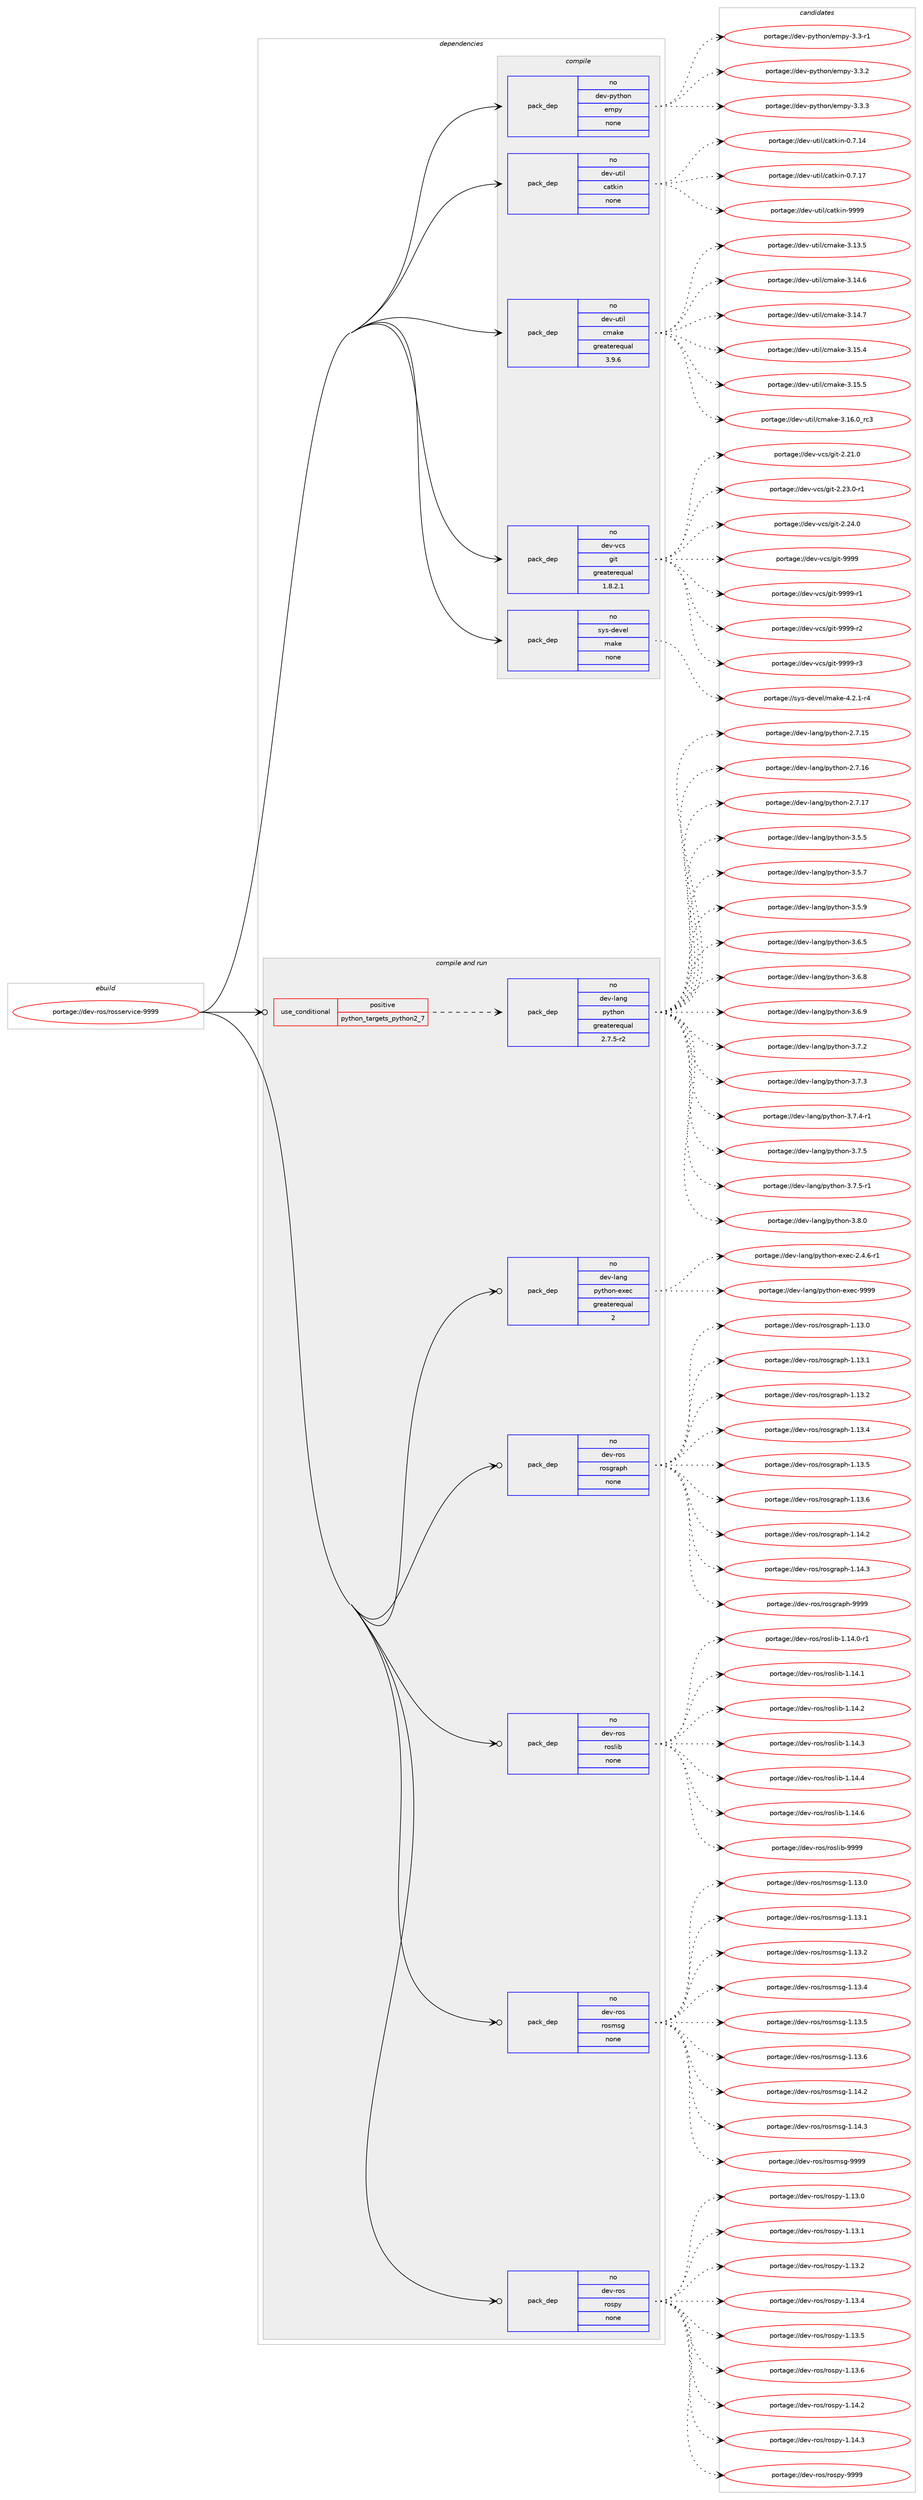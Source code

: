 digraph prolog {

# *************
# Graph options
# *************

newrank=true;
concentrate=true;
compound=true;
graph [rankdir=LR,fontname=Helvetica,fontsize=10,ranksep=1.5];#, ranksep=2.5, nodesep=0.2];
edge  [arrowhead=vee];
node  [fontname=Helvetica,fontsize=10];

# **********
# The ebuild
# **********

subgraph cluster_leftcol {
color=gray;
rank=same;
label=<<i>ebuild</i>>;
id [label="portage://dev-ros/rosservice-9999", color=red, width=4, href="../dev-ros/rosservice-9999.svg"];
}

# ****************
# The dependencies
# ****************

subgraph cluster_midcol {
color=gray;
label=<<i>dependencies</i>>;
subgraph cluster_compile {
fillcolor="#eeeeee";
style=filled;
label=<<i>compile</i>>;
subgraph pack151502 {
dependency199377 [label=<<TABLE BORDER="0" CELLBORDER="1" CELLSPACING="0" CELLPADDING="4" WIDTH="220"><TR><TD ROWSPAN="6" CELLPADDING="30">pack_dep</TD></TR><TR><TD WIDTH="110">no</TD></TR><TR><TD>dev-python</TD></TR><TR><TD>empy</TD></TR><TR><TD>none</TD></TR><TR><TD></TD></TR></TABLE>>, shape=none, color=blue];
}
id:e -> dependency199377:w [weight=20,style="solid",arrowhead="vee"];
subgraph pack151503 {
dependency199378 [label=<<TABLE BORDER="0" CELLBORDER="1" CELLSPACING="0" CELLPADDING="4" WIDTH="220"><TR><TD ROWSPAN="6" CELLPADDING="30">pack_dep</TD></TR><TR><TD WIDTH="110">no</TD></TR><TR><TD>dev-util</TD></TR><TR><TD>catkin</TD></TR><TR><TD>none</TD></TR><TR><TD></TD></TR></TABLE>>, shape=none, color=blue];
}
id:e -> dependency199378:w [weight=20,style="solid",arrowhead="vee"];
subgraph pack151504 {
dependency199379 [label=<<TABLE BORDER="0" CELLBORDER="1" CELLSPACING="0" CELLPADDING="4" WIDTH="220"><TR><TD ROWSPAN="6" CELLPADDING="30">pack_dep</TD></TR><TR><TD WIDTH="110">no</TD></TR><TR><TD>dev-util</TD></TR><TR><TD>cmake</TD></TR><TR><TD>greaterequal</TD></TR><TR><TD>3.9.6</TD></TR></TABLE>>, shape=none, color=blue];
}
id:e -> dependency199379:w [weight=20,style="solid",arrowhead="vee"];
subgraph pack151505 {
dependency199380 [label=<<TABLE BORDER="0" CELLBORDER="1" CELLSPACING="0" CELLPADDING="4" WIDTH="220"><TR><TD ROWSPAN="6" CELLPADDING="30">pack_dep</TD></TR><TR><TD WIDTH="110">no</TD></TR><TR><TD>dev-vcs</TD></TR><TR><TD>git</TD></TR><TR><TD>greaterequal</TD></TR><TR><TD>1.8.2.1</TD></TR></TABLE>>, shape=none, color=blue];
}
id:e -> dependency199380:w [weight=20,style="solid",arrowhead="vee"];
subgraph pack151506 {
dependency199381 [label=<<TABLE BORDER="0" CELLBORDER="1" CELLSPACING="0" CELLPADDING="4" WIDTH="220"><TR><TD ROWSPAN="6" CELLPADDING="30">pack_dep</TD></TR><TR><TD WIDTH="110">no</TD></TR><TR><TD>sys-devel</TD></TR><TR><TD>make</TD></TR><TR><TD>none</TD></TR><TR><TD></TD></TR></TABLE>>, shape=none, color=blue];
}
id:e -> dependency199381:w [weight=20,style="solid",arrowhead="vee"];
}
subgraph cluster_compileandrun {
fillcolor="#eeeeee";
style=filled;
label=<<i>compile and run</i>>;
subgraph cond44447 {
dependency199382 [label=<<TABLE BORDER="0" CELLBORDER="1" CELLSPACING="0" CELLPADDING="4"><TR><TD ROWSPAN="3" CELLPADDING="10">use_conditional</TD></TR><TR><TD>positive</TD></TR><TR><TD>python_targets_python2_7</TD></TR></TABLE>>, shape=none, color=red];
subgraph pack151507 {
dependency199383 [label=<<TABLE BORDER="0" CELLBORDER="1" CELLSPACING="0" CELLPADDING="4" WIDTH="220"><TR><TD ROWSPAN="6" CELLPADDING="30">pack_dep</TD></TR><TR><TD WIDTH="110">no</TD></TR><TR><TD>dev-lang</TD></TR><TR><TD>python</TD></TR><TR><TD>greaterequal</TD></TR><TR><TD>2.7.5-r2</TD></TR></TABLE>>, shape=none, color=blue];
}
dependency199382:e -> dependency199383:w [weight=20,style="dashed",arrowhead="vee"];
}
id:e -> dependency199382:w [weight=20,style="solid",arrowhead="odotvee"];
subgraph pack151508 {
dependency199384 [label=<<TABLE BORDER="0" CELLBORDER="1" CELLSPACING="0" CELLPADDING="4" WIDTH="220"><TR><TD ROWSPAN="6" CELLPADDING="30">pack_dep</TD></TR><TR><TD WIDTH="110">no</TD></TR><TR><TD>dev-lang</TD></TR><TR><TD>python-exec</TD></TR><TR><TD>greaterequal</TD></TR><TR><TD>2</TD></TR></TABLE>>, shape=none, color=blue];
}
id:e -> dependency199384:w [weight=20,style="solid",arrowhead="odotvee"];
subgraph pack151509 {
dependency199385 [label=<<TABLE BORDER="0" CELLBORDER="1" CELLSPACING="0" CELLPADDING="4" WIDTH="220"><TR><TD ROWSPAN="6" CELLPADDING="30">pack_dep</TD></TR><TR><TD WIDTH="110">no</TD></TR><TR><TD>dev-ros</TD></TR><TR><TD>rosgraph</TD></TR><TR><TD>none</TD></TR><TR><TD></TD></TR></TABLE>>, shape=none, color=blue];
}
id:e -> dependency199385:w [weight=20,style="solid",arrowhead="odotvee"];
subgraph pack151510 {
dependency199386 [label=<<TABLE BORDER="0" CELLBORDER="1" CELLSPACING="0" CELLPADDING="4" WIDTH="220"><TR><TD ROWSPAN="6" CELLPADDING="30">pack_dep</TD></TR><TR><TD WIDTH="110">no</TD></TR><TR><TD>dev-ros</TD></TR><TR><TD>roslib</TD></TR><TR><TD>none</TD></TR><TR><TD></TD></TR></TABLE>>, shape=none, color=blue];
}
id:e -> dependency199386:w [weight=20,style="solid",arrowhead="odotvee"];
subgraph pack151511 {
dependency199387 [label=<<TABLE BORDER="0" CELLBORDER="1" CELLSPACING="0" CELLPADDING="4" WIDTH="220"><TR><TD ROWSPAN="6" CELLPADDING="30">pack_dep</TD></TR><TR><TD WIDTH="110">no</TD></TR><TR><TD>dev-ros</TD></TR><TR><TD>rosmsg</TD></TR><TR><TD>none</TD></TR><TR><TD></TD></TR></TABLE>>, shape=none, color=blue];
}
id:e -> dependency199387:w [weight=20,style="solid",arrowhead="odotvee"];
subgraph pack151512 {
dependency199388 [label=<<TABLE BORDER="0" CELLBORDER="1" CELLSPACING="0" CELLPADDING="4" WIDTH="220"><TR><TD ROWSPAN="6" CELLPADDING="30">pack_dep</TD></TR><TR><TD WIDTH="110">no</TD></TR><TR><TD>dev-ros</TD></TR><TR><TD>rospy</TD></TR><TR><TD>none</TD></TR><TR><TD></TD></TR></TABLE>>, shape=none, color=blue];
}
id:e -> dependency199388:w [weight=20,style="solid",arrowhead="odotvee"];
}
subgraph cluster_run {
fillcolor="#eeeeee";
style=filled;
label=<<i>run</i>>;
}
}

# **************
# The candidates
# **************

subgraph cluster_choices {
rank=same;
color=gray;
label=<<i>candidates</i>>;

subgraph choice151502 {
color=black;
nodesep=1;
choiceportage1001011184511212111610411111047101109112121455146514511449 [label="portage://dev-python/empy-3.3-r1", color=red, width=4,href="../dev-python/empy-3.3-r1.svg"];
choiceportage1001011184511212111610411111047101109112121455146514650 [label="portage://dev-python/empy-3.3.2", color=red, width=4,href="../dev-python/empy-3.3.2.svg"];
choiceportage1001011184511212111610411111047101109112121455146514651 [label="portage://dev-python/empy-3.3.3", color=red, width=4,href="../dev-python/empy-3.3.3.svg"];
dependency199377:e -> choiceportage1001011184511212111610411111047101109112121455146514511449:w [style=dotted,weight="100"];
dependency199377:e -> choiceportage1001011184511212111610411111047101109112121455146514650:w [style=dotted,weight="100"];
dependency199377:e -> choiceportage1001011184511212111610411111047101109112121455146514651:w [style=dotted,weight="100"];
}
subgraph choice151503 {
color=black;
nodesep=1;
choiceportage1001011184511711610510847999711610710511045484655464952 [label="portage://dev-util/catkin-0.7.14", color=red, width=4,href="../dev-util/catkin-0.7.14.svg"];
choiceportage1001011184511711610510847999711610710511045484655464955 [label="portage://dev-util/catkin-0.7.17", color=red, width=4,href="../dev-util/catkin-0.7.17.svg"];
choiceportage100101118451171161051084799971161071051104557575757 [label="portage://dev-util/catkin-9999", color=red, width=4,href="../dev-util/catkin-9999.svg"];
dependency199378:e -> choiceportage1001011184511711610510847999711610710511045484655464952:w [style=dotted,weight="100"];
dependency199378:e -> choiceportage1001011184511711610510847999711610710511045484655464955:w [style=dotted,weight="100"];
dependency199378:e -> choiceportage100101118451171161051084799971161071051104557575757:w [style=dotted,weight="100"];
}
subgraph choice151504 {
color=black;
nodesep=1;
choiceportage1001011184511711610510847991099710710145514649514653 [label="portage://dev-util/cmake-3.13.5", color=red, width=4,href="../dev-util/cmake-3.13.5.svg"];
choiceportage1001011184511711610510847991099710710145514649524654 [label="portage://dev-util/cmake-3.14.6", color=red, width=4,href="../dev-util/cmake-3.14.6.svg"];
choiceportage1001011184511711610510847991099710710145514649524655 [label="portage://dev-util/cmake-3.14.7", color=red, width=4,href="../dev-util/cmake-3.14.7.svg"];
choiceportage1001011184511711610510847991099710710145514649534652 [label="portage://dev-util/cmake-3.15.4", color=red, width=4,href="../dev-util/cmake-3.15.4.svg"];
choiceportage1001011184511711610510847991099710710145514649534653 [label="portage://dev-util/cmake-3.15.5", color=red, width=4,href="../dev-util/cmake-3.15.5.svg"];
choiceportage1001011184511711610510847991099710710145514649544648951149951 [label="portage://dev-util/cmake-3.16.0_rc3", color=red, width=4,href="../dev-util/cmake-3.16.0_rc3.svg"];
dependency199379:e -> choiceportage1001011184511711610510847991099710710145514649514653:w [style=dotted,weight="100"];
dependency199379:e -> choiceportage1001011184511711610510847991099710710145514649524654:w [style=dotted,weight="100"];
dependency199379:e -> choiceportage1001011184511711610510847991099710710145514649524655:w [style=dotted,weight="100"];
dependency199379:e -> choiceportage1001011184511711610510847991099710710145514649534652:w [style=dotted,weight="100"];
dependency199379:e -> choiceportage1001011184511711610510847991099710710145514649534653:w [style=dotted,weight="100"];
dependency199379:e -> choiceportage1001011184511711610510847991099710710145514649544648951149951:w [style=dotted,weight="100"];
}
subgraph choice151505 {
color=black;
nodesep=1;
choiceportage10010111845118991154710310511645504650494648 [label="portage://dev-vcs/git-2.21.0", color=red, width=4,href="../dev-vcs/git-2.21.0.svg"];
choiceportage100101118451189911547103105116455046505146484511449 [label="portage://dev-vcs/git-2.23.0-r1", color=red, width=4,href="../dev-vcs/git-2.23.0-r1.svg"];
choiceportage10010111845118991154710310511645504650524648 [label="portage://dev-vcs/git-2.24.0", color=red, width=4,href="../dev-vcs/git-2.24.0.svg"];
choiceportage1001011184511899115471031051164557575757 [label="portage://dev-vcs/git-9999", color=red, width=4,href="../dev-vcs/git-9999.svg"];
choiceportage10010111845118991154710310511645575757574511449 [label="portage://dev-vcs/git-9999-r1", color=red, width=4,href="../dev-vcs/git-9999-r1.svg"];
choiceportage10010111845118991154710310511645575757574511450 [label="portage://dev-vcs/git-9999-r2", color=red, width=4,href="../dev-vcs/git-9999-r2.svg"];
choiceportage10010111845118991154710310511645575757574511451 [label="portage://dev-vcs/git-9999-r3", color=red, width=4,href="../dev-vcs/git-9999-r3.svg"];
dependency199380:e -> choiceportage10010111845118991154710310511645504650494648:w [style=dotted,weight="100"];
dependency199380:e -> choiceportage100101118451189911547103105116455046505146484511449:w [style=dotted,weight="100"];
dependency199380:e -> choiceportage10010111845118991154710310511645504650524648:w [style=dotted,weight="100"];
dependency199380:e -> choiceportage1001011184511899115471031051164557575757:w [style=dotted,weight="100"];
dependency199380:e -> choiceportage10010111845118991154710310511645575757574511449:w [style=dotted,weight="100"];
dependency199380:e -> choiceportage10010111845118991154710310511645575757574511450:w [style=dotted,weight="100"];
dependency199380:e -> choiceportage10010111845118991154710310511645575757574511451:w [style=dotted,weight="100"];
}
subgraph choice151506 {
color=black;
nodesep=1;
choiceportage1151211154510010111810110847109971071014552465046494511452 [label="portage://sys-devel/make-4.2.1-r4", color=red, width=4,href="../sys-devel/make-4.2.1-r4.svg"];
dependency199381:e -> choiceportage1151211154510010111810110847109971071014552465046494511452:w [style=dotted,weight="100"];
}
subgraph choice151507 {
color=black;
nodesep=1;
choiceportage10010111845108971101034711212111610411111045504655464953 [label="portage://dev-lang/python-2.7.15", color=red, width=4,href="../dev-lang/python-2.7.15.svg"];
choiceportage10010111845108971101034711212111610411111045504655464954 [label="portage://dev-lang/python-2.7.16", color=red, width=4,href="../dev-lang/python-2.7.16.svg"];
choiceportage10010111845108971101034711212111610411111045504655464955 [label="portage://dev-lang/python-2.7.17", color=red, width=4,href="../dev-lang/python-2.7.17.svg"];
choiceportage100101118451089711010347112121116104111110455146534653 [label="portage://dev-lang/python-3.5.5", color=red, width=4,href="../dev-lang/python-3.5.5.svg"];
choiceportage100101118451089711010347112121116104111110455146534655 [label="portage://dev-lang/python-3.5.7", color=red, width=4,href="../dev-lang/python-3.5.7.svg"];
choiceportage100101118451089711010347112121116104111110455146534657 [label="portage://dev-lang/python-3.5.9", color=red, width=4,href="../dev-lang/python-3.5.9.svg"];
choiceportage100101118451089711010347112121116104111110455146544653 [label="portage://dev-lang/python-3.6.5", color=red, width=4,href="../dev-lang/python-3.6.5.svg"];
choiceportage100101118451089711010347112121116104111110455146544656 [label="portage://dev-lang/python-3.6.8", color=red, width=4,href="../dev-lang/python-3.6.8.svg"];
choiceportage100101118451089711010347112121116104111110455146544657 [label="portage://dev-lang/python-3.6.9", color=red, width=4,href="../dev-lang/python-3.6.9.svg"];
choiceportage100101118451089711010347112121116104111110455146554650 [label="portage://dev-lang/python-3.7.2", color=red, width=4,href="../dev-lang/python-3.7.2.svg"];
choiceportage100101118451089711010347112121116104111110455146554651 [label="portage://dev-lang/python-3.7.3", color=red, width=4,href="../dev-lang/python-3.7.3.svg"];
choiceportage1001011184510897110103471121211161041111104551465546524511449 [label="portage://dev-lang/python-3.7.4-r1", color=red, width=4,href="../dev-lang/python-3.7.4-r1.svg"];
choiceportage100101118451089711010347112121116104111110455146554653 [label="portage://dev-lang/python-3.7.5", color=red, width=4,href="../dev-lang/python-3.7.5.svg"];
choiceportage1001011184510897110103471121211161041111104551465546534511449 [label="portage://dev-lang/python-3.7.5-r1", color=red, width=4,href="../dev-lang/python-3.7.5-r1.svg"];
choiceportage100101118451089711010347112121116104111110455146564648 [label="portage://dev-lang/python-3.8.0", color=red, width=4,href="../dev-lang/python-3.8.0.svg"];
dependency199383:e -> choiceportage10010111845108971101034711212111610411111045504655464953:w [style=dotted,weight="100"];
dependency199383:e -> choiceportage10010111845108971101034711212111610411111045504655464954:w [style=dotted,weight="100"];
dependency199383:e -> choiceportage10010111845108971101034711212111610411111045504655464955:w [style=dotted,weight="100"];
dependency199383:e -> choiceportage100101118451089711010347112121116104111110455146534653:w [style=dotted,weight="100"];
dependency199383:e -> choiceportage100101118451089711010347112121116104111110455146534655:w [style=dotted,weight="100"];
dependency199383:e -> choiceportage100101118451089711010347112121116104111110455146534657:w [style=dotted,weight="100"];
dependency199383:e -> choiceportage100101118451089711010347112121116104111110455146544653:w [style=dotted,weight="100"];
dependency199383:e -> choiceportage100101118451089711010347112121116104111110455146544656:w [style=dotted,weight="100"];
dependency199383:e -> choiceportage100101118451089711010347112121116104111110455146544657:w [style=dotted,weight="100"];
dependency199383:e -> choiceportage100101118451089711010347112121116104111110455146554650:w [style=dotted,weight="100"];
dependency199383:e -> choiceportage100101118451089711010347112121116104111110455146554651:w [style=dotted,weight="100"];
dependency199383:e -> choiceportage1001011184510897110103471121211161041111104551465546524511449:w [style=dotted,weight="100"];
dependency199383:e -> choiceportage100101118451089711010347112121116104111110455146554653:w [style=dotted,weight="100"];
dependency199383:e -> choiceportage1001011184510897110103471121211161041111104551465546534511449:w [style=dotted,weight="100"];
dependency199383:e -> choiceportage100101118451089711010347112121116104111110455146564648:w [style=dotted,weight="100"];
}
subgraph choice151508 {
color=black;
nodesep=1;
choiceportage10010111845108971101034711212111610411111045101120101994550465246544511449 [label="portage://dev-lang/python-exec-2.4.6-r1", color=red, width=4,href="../dev-lang/python-exec-2.4.6-r1.svg"];
choiceportage10010111845108971101034711212111610411111045101120101994557575757 [label="portage://dev-lang/python-exec-9999", color=red, width=4,href="../dev-lang/python-exec-9999.svg"];
dependency199384:e -> choiceportage10010111845108971101034711212111610411111045101120101994550465246544511449:w [style=dotted,weight="100"];
dependency199384:e -> choiceportage10010111845108971101034711212111610411111045101120101994557575757:w [style=dotted,weight="100"];
}
subgraph choice151509 {
color=black;
nodesep=1;
choiceportage10010111845114111115471141111151031149711210445494649514648 [label="portage://dev-ros/rosgraph-1.13.0", color=red, width=4,href="../dev-ros/rosgraph-1.13.0.svg"];
choiceportage10010111845114111115471141111151031149711210445494649514649 [label="portage://dev-ros/rosgraph-1.13.1", color=red, width=4,href="../dev-ros/rosgraph-1.13.1.svg"];
choiceportage10010111845114111115471141111151031149711210445494649514650 [label="portage://dev-ros/rosgraph-1.13.2", color=red, width=4,href="../dev-ros/rosgraph-1.13.2.svg"];
choiceportage10010111845114111115471141111151031149711210445494649514652 [label="portage://dev-ros/rosgraph-1.13.4", color=red, width=4,href="../dev-ros/rosgraph-1.13.4.svg"];
choiceportage10010111845114111115471141111151031149711210445494649514653 [label="portage://dev-ros/rosgraph-1.13.5", color=red, width=4,href="../dev-ros/rosgraph-1.13.5.svg"];
choiceportage10010111845114111115471141111151031149711210445494649514654 [label="portage://dev-ros/rosgraph-1.13.6", color=red, width=4,href="../dev-ros/rosgraph-1.13.6.svg"];
choiceportage10010111845114111115471141111151031149711210445494649524650 [label="portage://dev-ros/rosgraph-1.14.2", color=red, width=4,href="../dev-ros/rosgraph-1.14.2.svg"];
choiceportage10010111845114111115471141111151031149711210445494649524651 [label="portage://dev-ros/rosgraph-1.14.3", color=red, width=4,href="../dev-ros/rosgraph-1.14.3.svg"];
choiceportage1001011184511411111547114111115103114971121044557575757 [label="portage://dev-ros/rosgraph-9999", color=red, width=4,href="../dev-ros/rosgraph-9999.svg"];
dependency199385:e -> choiceportage10010111845114111115471141111151031149711210445494649514648:w [style=dotted,weight="100"];
dependency199385:e -> choiceportage10010111845114111115471141111151031149711210445494649514649:w [style=dotted,weight="100"];
dependency199385:e -> choiceportage10010111845114111115471141111151031149711210445494649514650:w [style=dotted,weight="100"];
dependency199385:e -> choiceportage10010111845114111115471141111151031149711210445494649514652:w [style=dotted,weight="100"];
dependency199385:e -> choiceportage10010111845114111115471141111151031149711210445494649514653:w [style=dotted,weight="100"];
dependency199385:e -> choiceportage10010111845114111115471141111151031149711210445494649514654:w [style=dotted,weight="100"];
dependency199385:e -> choiceportage10010111845114111115471141111151031149711210445494649524650:w [style=dotted,weight="100"];
dependency199385:e -> choiceportage10010111845114111115471141111151031149711210445494649524651:w [style=dotted,weight="100"];
dependency199385:e -> choiceportage1001011184511411111547114111115103114971121044557575757:w [style=dotted,weight="100"];
}
subgraph choice151510 {
color=black;
nodesep=1;
choiceportage100101118451141111154711411111510810598454946495246484511449 [label="portage://dev-ros/roslib-1.14.0-r1", color=red, width=4,href="../dev-ros/roslib-1.14.0-r1.svg"];
choiceportage10010111845114111115471141111151081059845494649524649 [label="portage://dev-ros/roslib-1.14.1", color=red, width=4,href="../dev-ros/roslib-1.14.1.svg"];
choiceportage10010111845114111115471141111151081059845494649524650 [label="portage://dev-ros/roslib-1.14.2", color=red, width=4,href="../dev-ros/roslib-1.14.2.svg"];
choiceportage10010111845114111115471141111151081059845494649524651 [label="portage://dev-ros/roslib-1.14.3", color=red, width=4,href="../dev-ros/roslib-1.14.3.svg"];
choiceportage10010111845114111115471141111151081059845494649524652 [label="portage://dev-ros/roslib-1.14.4", color=red, width=4,href="../dev-ros/roslib-1.14.4.svg"];
choiceportage10010111845114111115471141111151081059845494649524654 [label="portage://dev-ros/roslib-1.14.6", color=red, width=4,href="../dev-ros/roslib-1.14.6.svg"];
choiceportage1001011184511411111547114111115108105984557575757 [label="portage://dev-ros/roslib-9999", color=red, width=4,href="../dev-ros/roslib-9999.svg"];
dependency199386:e -> choiceportage100101118451141111154711411111510810598454946495246484511449:w [style=dotted,weight="100"];
dependency199386:e -> choiceportage10010111845114111115471141111151081059845494649524649:w [style=dotted,weight="100"];
dependency199386:e -> choiceportage10010111845114111115471141111151081059845494649524650:w [style=dotted,weight="100"];
dependency199386:e -> choiceportage10010111845114111115471141111151081059845494649524651:w [style=dotted,weight="100"];
dependency199386:e -> choiceportage10010111845114111115471141111151081059845494649524652:w [style=dotted,weight="100"];
dependency199386:e -> choiceportage10010111845114111115471141111151081059845494649524654:w [style=dotted,weight="100"];
dependency199386:e -> choiceportage1001011184511411111547114111115108105984557575757:w [style=dotted,weight="100"];
}
subgraph choice151511 {
color=black;
nodesep=1;
choiceportage100101118451141111154711411111510911510345494649514648 [label="portage://dev-ros/rosmsg-1.13.0", color=red, width=4,href="../dev-ros/rosmsg-1.13.0.svg"];
choiceportage100101118451141111154711411111510911510345494649514649 [label="portage://dev-ros/rosmsg-1.13.1", color=red, width=4,href="../dev-ros/rosmsg-1.13.1.svg"];
choiceportage100101118451141111154711411111510911510345494649514650 [label="portage://dev-ros/rosmsg-1.13.2", color=red, width=4,href="../dev-ros/rosmsg-1.13.2.svg"];
choiceportage100101118451141111154711411111510911510345494649514652 [label="portage://dev-ros/rosmsg-1.13.4", color=red, width=4,href="../dev-ros/rosmsg-1.13.4.svg"];
choiceportage100101118451141111154711411111510911510345494649514653 [label="portage://dev-ros/rosmsg-1.13.5", color=red, width=4,href="../dev-ros/rosmsg-1.13.5.svg"];
choiceportage100101118451141111154711411111510911510345494649514654 [label="portage://dev-ros/rosmsg-1.13.6", color=red, width=4,href="../dev-ros/rosmsg-1.13.6.svg"];
choiceportage100101118451141111154711411111510911510345494649524650 [label="portage://dev-ros/rosmsg-1.14.2", color=red, width=4,href="../dev-ros/rosmsg-1.14.2.svg"];
choiceportage100101118451141111154711411111510911510345494649524651 [label="portage://dev-ros/rosmsg-1.14.3", color=red, width=4,href="../dev-ros/rosmsg-1.14.3.svg"];
choiceportage10010111845114111115471141111151091151034557575757 [label="portage://dev-ros/rosmsg-9999", color=red, width=4,href="../dev-ros/rosmsg-9999.svg"];
dependency199387:e -> choiceportage100101118451141111154711411111510911510345494649514648:w [style=dotted,weight="100"];
dependency199387:e -> choiceportage100101118451141111154711411111510911510345494649514649:w [style=dotted,weight="100"];
dependency199387:e -> choiceportage100101118451141111154711411111510911510345494649514650:w [style=dotted,weight="100"];
dependency199387:e -> choiceportage100101118451141111154711411111510911510345494649514652:w [style=dotted,weight="100"];
dependency199387:e -> choiceportage100101118451141111154711411111510911510345494649514653:w [style=dotted,weight="100"];
dependency199387:e -> choiceportage100101118451141111154711411111510911510345494649514654:w [style=dotted,weight="100"];
dependency199387:e -> choiceportage100101118451141111154711411111510911510345494649524650:w [style=dotted,weight="100"];
dependency199387:e -> choiceportage100101118451141111154711411111510911510345494649524651:w [style=dotted,weight="100"];
dependency199387:e -> choiceportage10010111845114111115471141111151091151034557575757:w [style=dotted,weight="100"];
}
subgraph choice151512 {
color=black;
nodesep=1;
choiceportage100101118451141111154711411111511212145494649514648 [label="portage://dev-ros/rospy-1.13.0", color=red, width=4,href="../dev-ros/rospy-1.13.0.svg"];
choiceportage100101118451141111154711411111511212145494649514649 [label="portage://dev-ros/rospy-1.13.1", color=red, width=4,href="../dev-ros/rospy-1.13.1.svg"];
choiceportage100101118451141111154711411111511212145494649514650 [label="portage://dev-ros/rospy-1.13.2", color=red, width=4,href="../dev-ros/rospy-1.13.2.svg"];
choiceportage100101118451141111154711411111511212145494649514652 [label="portage://dev-ros/rospy-1.13.4", color=red, width=4,href="../dev-ros/rospy-1.13.4.svg"];
choiceportage100101118451141111154711411111511212145494649514653 [label="portage://dev-ros/rospy-1.13.5", color=red, width=4,href="../dev-ros/rospy-1.13.5.svg"];
choiceportage100101118451141111154711411111511212145494649514654 [label="portage://dev-ros/rospy-1.13.6", color=red, width=4,href="../dev-ros/rospy-1.13.6.svg"];
choiceportage100101118451141111154711411111511212145494649524650 [label="portage://dev-ros/rospy-1.14.2", color=red, width=4,href="../dev-ros/rospy-1.14.2.svg"];
choiceportage100101118451141111154711411111511212145494649524651 [label="portage://dev-ros/rospy-1.14.3", color=red, width=4,href="../dev-ros/rospy-1.14.3.svg"];
choiceportage10010111845114111115471141111151121214557575757 [label="portage://dev-ros/rospy-9999", color=red, width=4,href="../dev-ros/rospy-9999.svg"];
dependency199388:e -> choiceportage100101118451141111154711411111511212145494649514648:w [style=dotted,weight="100"];
dependency199388:e -> choiceportage100101118451141111154711411111511212145494649514649:w [style=dotted,weight="100"];
dependency199388:e -> choiceportage100101118451141111154711411111511212145494649514650:w [style=dotted,weight="100"];
dependency199388:e -> choiceportage100101118451141111154711411111511212145494649514652:w [style=dotted,weight="100"];
dependency199388:e -> choiceportage100101118451141111154711411111511212145494649514653:w [style=dotted,weight="100"];
dependency199388:e -> choiceportage100101118451141111154711411111511212145494649514654:w [style=dotted,weight="100"];
dependency199388:e -> choiceportage100101118451141111154711411111511212145494649524650:w [style=dotted,weight="100"];
dependency199388:e -> choiceportage100101118451141111154711411111511212145494649524651:w [style=dotted,weight="100"];
dependency199388:e -> choiceportage10010111845114111115471141111151121214557575757:w [style=dotted,weight="100"];
}
}

}
